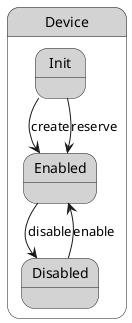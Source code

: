 @startuml



state Device #lightgray {

    state Init #lightgray {
    }

    state Enabled #lightgray {
    }

    state Disabled #lightgray {
    }

}


Init --> Enabled : create

Init --> Enabled : reserve

Enabled --> Disabled : disable

Disabled --> Enabled : enable




@enduml
